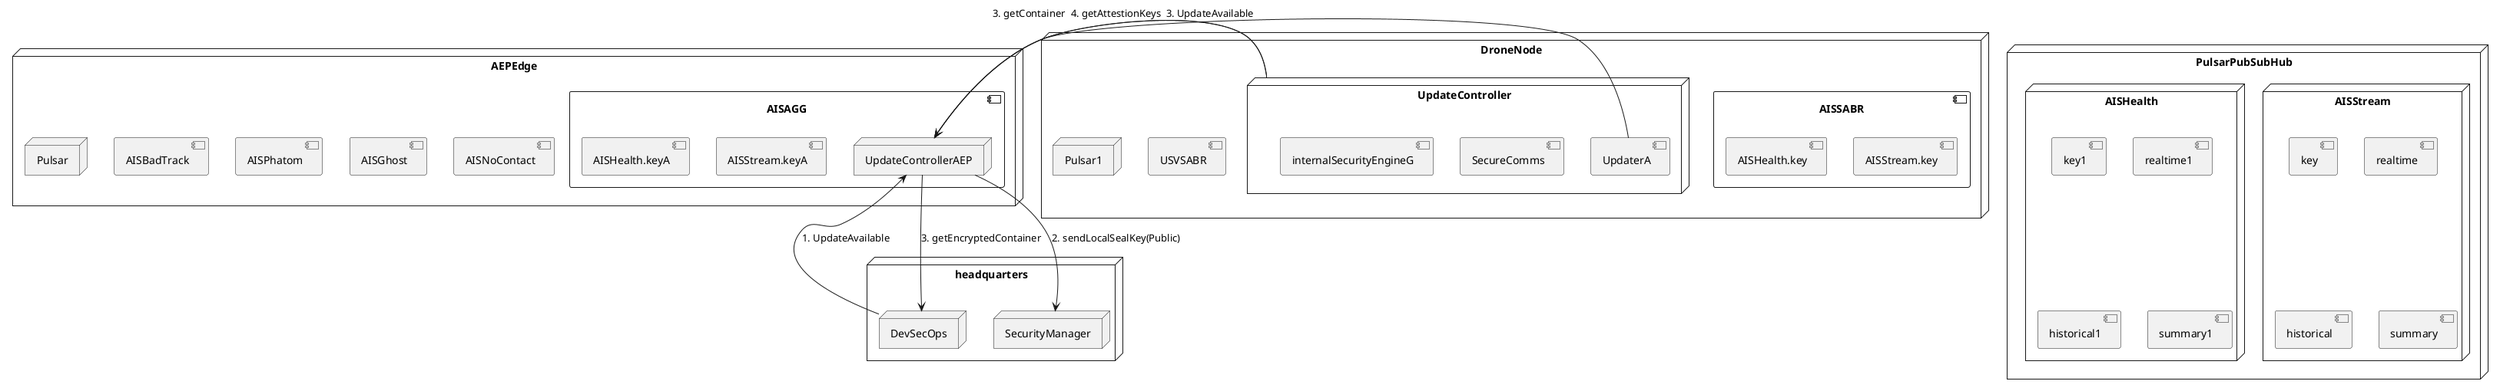@startuml

node headquarters {
node DevSecOps {

}
Node SecurityManager {
}
}

node DroneNode {
    component AISSABR {
        component AISStream.key {
        }
        component AISHealth.key {
        }
    }
    component USVSABR {
    }
    node UpdateController {
            component SecureComms
            component UpdaterA
            component internalSecurityEngineG
    }
    node Pulsar1 {
    }
}

node AEPEdge {
component AISAGG {
        component AISStream.keyA {
        }
        component AISHealth.keyA {
        }
        node UpdateControllerAEP
}
component AISNoContact {

}
component AISGhost {
}

component AISPhatom {
}

component AISBadTrack {

}

node Pulsar {
}

}
Node PulsarPubSubHub {
    node AISStream {
        component key
        component realtime
        component historical
        component summary
    }
    node AISHealth {
            component key1
            component realtime1
            component historical1
            component summary1
        }
}


DevSecOps --> UpdateControllerAEP : 1. UpdateAvailable
UpdateControllerAEP --> SecurityManager : 2. sendLocalSealKey(Public)
UpdateControllerAEP --> DevSecOps : 3. getEncryptedContainer
UpdateControllerAEP <- UpdateController: 3. UpdateAvailable
UpdateController -> UpdateControllerAEP: 4. getAttestionKeys
UpdaterA -> UpdateControllerAEP : 3. getContainer



@enduml

SecurityManager --> UpdateController : sealUpdater
SecureComms -> UpdaterA
SecurityManager <--> SecureComms  : attestation
UpdaterA --> internalSecurityEngineG : sealSABR
UpdateController --> AISStream.key
UpdateController --> AISHealth.key
SecurityManager --> AISStream.keyA
SecurityManager --> AISHealth.keyA
AISSABR --> AISStream
AISStream --> AISAGG
DevSecOps --> AISAGG
@enduml

1. Software Validation
1.1 Validation and Verification of the SABR on the Device.
1.2 Public Key on the edge device
1.3 Private Key in the SABR
1.4 Verify the SABR on the Edge Device

2. Protect the Confidentialaity of the SABR


3. Communication Protection Post Design


4. State Data at Rest

